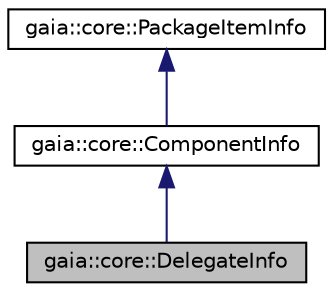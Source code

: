 digraph G
{
  edge [fontname="Helvetica",fontsize="10",labelfontname="Helvetica",labelfontsize="10"];
  node [fontname="Helvetica",fontsize="10",shape=record];
  Node1 [label="gaia::core::DelegateInfo",height=0.2,width=0.4,color="black", fillcolor="grey75", style="filled" fontcolor="black"];
  Node2 -> Node1 [dir=back,color="midnightblue",fontsize="10",style="solid",fontname="Helvetica"];
  Node2 [label="gaia::core::ComponentInfo",height=0.2,width=0.4,color="black", fillcolor="white", style="filled",URL="$d1/dc3/classgaia_1_1core_1_1_component_info.html",tooltip="Base class containing information common to all application components (PageInfo, DelegateInfo)..."];
  Node3 -> Node2 [dir=back,color="midnightblue",fontsize="10",style="solid",fontname="Helvetica"];
  Node3 [label="gaia::core::PackageItemInfo",height=0.2,width=0.4,color="black", fillcolor="white", style="filled",URL="$da/d5c/classgaia_1_1core_1_1_package_item_info.html",tooltip="Base class containing information common to all package items held by the package manager..."];
}
